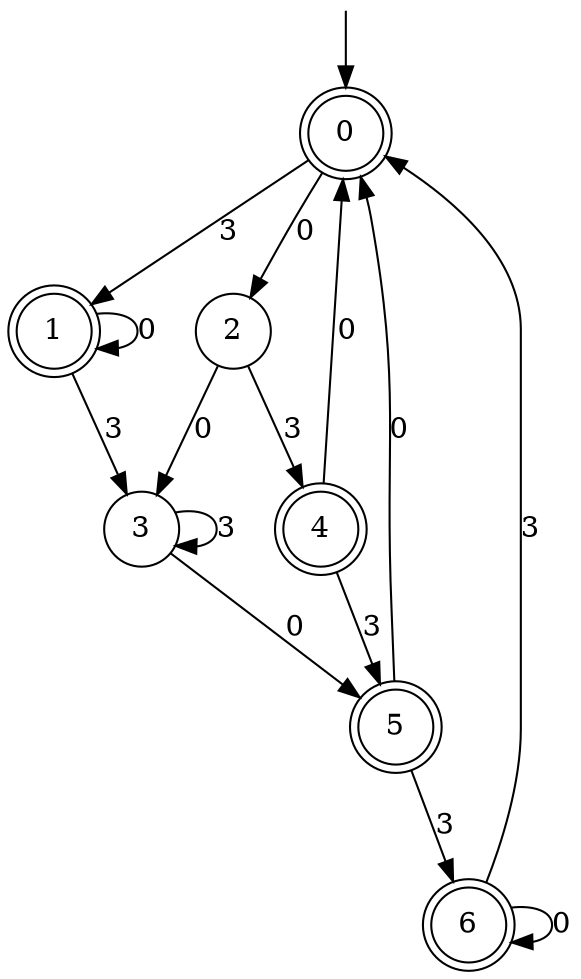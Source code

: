 digraph g {

	s0 [shape="doublecircle" label="0"];
	s1 [shape="doublecircle" label="1"];
	s2 [shape="circle" label="2"];
	s3 [shape="circle" label="3"];
	s4 [shape="doublecircle" label="4"];
	s5 [shape="doublecircle" label="5"];
	s6 [shape="doublecircle" label="6"];
	s0 -> s1 [label="3"];
	s0 -> s2 [label="0"];
	s1 -> s3 [label="3"];
	s1 -> s1 [label="0"];
	s2 -> s4 [label="3"];
	s2 -> s3 [label="0"];
	s3 -> s3 [label="3"];
	s3 -> s5 [label="0"];
	s4 -> s5 [label="3"];
	s4 -> s0 [label="0"];
	s5 -> s6 [label="3"];
	s5 -> s0 [label="0"];
	s6 -> s0 [label="3"];
	s6 -> s6 [label="0"];

__start0 [label="" shape="none" width="0" height="0"];
__start0 -> s0;

}
